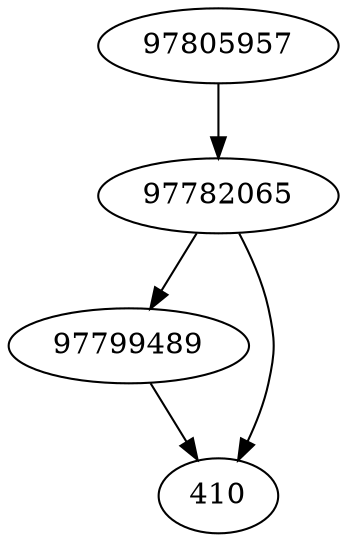 strict digraph  {
97799489;
410;
97805957;
97782065;
97799489 -> 410;
97805957 -> 97782065;
97782065 -> 410;
97782065 -> 97799489;
}
